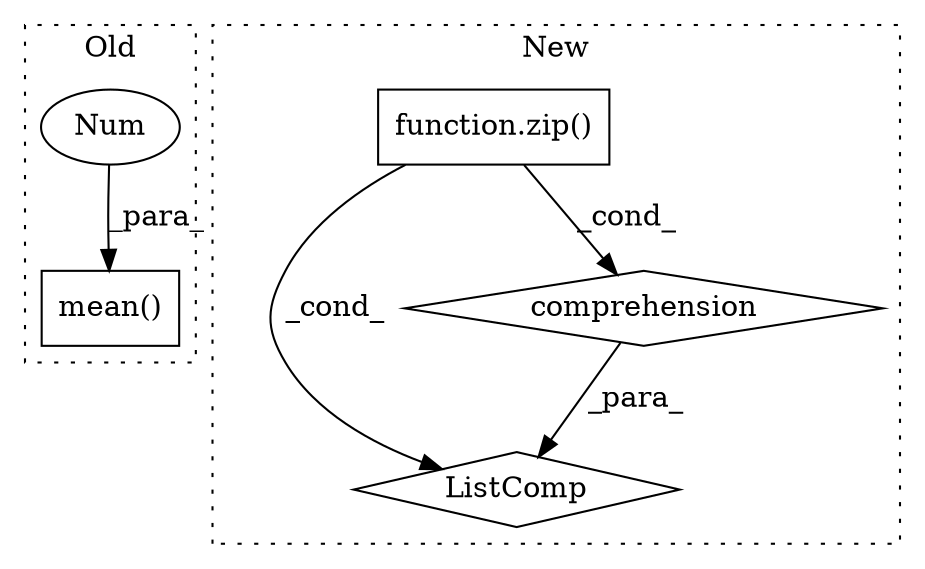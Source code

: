 digraph G {
subgraph cluster0 {
1 [label="mean()" a="75" s="7221,7266" l="44,1" shape="box"];
5 [label="Num" a="76" s="7265" l="1" shape="ellipse"];
label = "Old";
style="dotted";
}
subgraph cluster1 {
2 [label="function.zip()" a="75" s="5518,5523" l="4,26" shape="box"];
3 [label="ListComp" a="106" s="5487" l="64" shape="diamond"];
4 [label="comprehension" a="45" s="5504" l="3" shape="diamond"];
label = "New";
style="dotted";
}
2 -> 3 [label="_cond_"];
2 -> 4 [label="_cond_"];
4 -> 3 [label="_para_"];
5 -> 1 [label="_para_"];
}